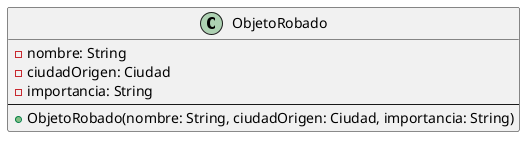 @startuml

class ObjetoRobado {
    -nombre: String
    -ciudadOrigen: Ciudad
    -importancia: String
    --
    +ObjetoRobado(nombre: String, ciudadOrigen: Ciudad, importancia: String)
}

@enduml